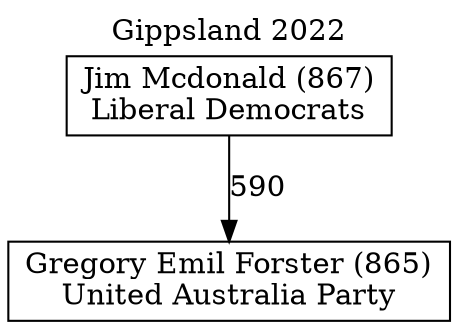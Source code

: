 // House preference flow
digraph "Gregory Emil Forster (865)_Gippsland_2022" {
	graph [label="Gippsland 2022" labelloc=t mclimit=10]
	node [shape=box]
	"Gregory Emil Forster (865)" [label="Gregory Emil Forster (865)
United Australia Party"]
	"Jim Mcdonald (867)" [label="Jim Mcdonald (867)
Liberal Democrats"]
	"Jim Mcdonald (867)" -> "Gregory Emil Forster (865)" [label=590]
}
